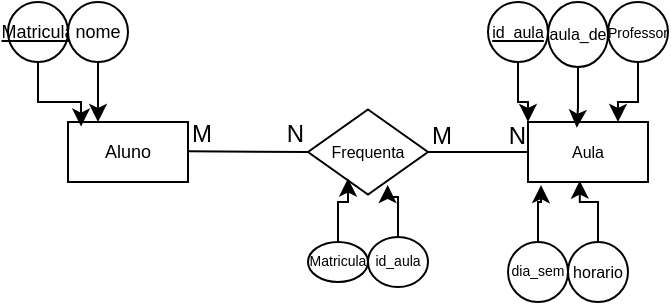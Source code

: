 <mxfile version="26.2.6">
  <diagram name="Página-1" id="RVYwOZHccxi8uKLHSNYb">
    <mxGraphModel dx="690" dy="363" grid="1" gridSize="10" guides="1" tooltips="1" connect="1" arrows="1" fold="1" page="1" pageScale="1" pageWidth="827" pageHeight="1169" math="0" shadow="0">
      <root>
        <mxCell id="0" />
        <mxCell id="1" parent="0" />
        <mxCell id="rVLTeW6lwjSzrXeNwcrQ-4" value="Aluno" style="whiteSpace=wrap;html=1;align=center;strokeWidth=1;fontSize=9;" vertex="1" parent="1">
          <mxGeometry x="70" y="130" width="60" height="30" as="geometry" />
        </mxCell>
        <mxCell id="rVLTeW6lwjSzrXeNwcrQ-5" value="Matricula" style="ellipse;whiteSpace=wrap;html=1;align=center;fontStyle=4;strokeWidth=1;fontSize=9;" vertex="1" parent="1">
          <mxGeometry x="40" y="70" width="30" height="30.0" as="geometry" />
        </mxCell>
        <mxCell id="rVLTeW6lwjSzrXeNwcrQ-6" style="edgeStyle=orthogonalEdgeStyle;rounded=0;orthogonalLoop=1;jettySize=auto;html=1;entryX=0.109;entryY=0.076;entryDx=0;entryDy=0;entryPerimeter=0;strokeWidth=1;fontSize=9;" edge="1" parent="1" source="rVLTeW6lwjSzrXeNwcrQ-5" target="rVLTeW6lwjSzrXeNwcrQ-4">
          <mxGeometry relative="1" as="geometry" />
        </mxCell>
        <mxCell id="rVLTeW6lwjSzrXeNwcrQ-10" style="edgeStyle=orthogonalEdgeStyle;rounded=0;orthogonalLoop=1;jettySize=auto;html=1;entryX=0.25;entryY=0;entryDx=0;entryDy=0;" edge="1" parent="1" source="rVLTeW6lwjSzrXeNwcrQ-7" target="rVLTeW6lwjSzrXeNwcrQ-4">
          <mxGeometry relative="1" as="geometry">
            <Array as="points" />
          </mxGeometry>
        </mxCell>
        <mxCell id="rVLTeW6lwjSzrXeNwcrQ-7" value="nome" style="ellipse;whiteSpace=wrap;html=1;align=center;strokeWidth=1;fontSize=9;" vertex="1" parent="1">
          <mxGeometry x="70" y="70" width="30" height="30" as="geometry" />
        </mxCell>
        <mxCell id="rVLTeW6lwjSzrXeNwcrQ-12" value="Aula" style="whiteSpace=wrap;html=1;align=center;fontSize=8;" vertex="1" parent="1">
          <mxGeometry x="300" y="130" width="60" height="30" as="geometry" />
        </mxCell>
        <mxCell id="rVLTeW6lwjSzrXeNwcrQ-15" style="edgeStyle=orthogonalEdgeStyle;rounded=0;orthogonalLoop=1;jettySize=auto;html=1;entryX=0;entryY=0;entryDx=0;entryDy=0;fontSize=8;" edge="1" parent="1" source="rVLTeW6lwjSzrXeNwcrQ-14" target="rVLTeW6lwjSzrXeNwcrQ-12">
          <mxGeometry relative="1" as="geometry" />
        </mxCell>
        <mxCell id="rVLTeW6lwjSzrXeNwcrQ-14" value="id_aula" style="ellipse;whiteSpace=wrap;html=1;align=center;fontStyle=4;fontSize=8;" vertex="1" parent="1">
          <mxGeometry x="280" y="70" width="30" height="30" as="geometry" />
        </mxCell>
        <mxCell id="rVLTeW6lwjSzrXeNwcrQ-16" value="aula_de" style="ellipse;whiteSpace=wrap;html=1;align=center;fontSize=8;" vertex="1" parent="1">
          <mxGeometry x="310" y="70" width="30" height="32.5" as="geometry" />
        </mxCell>
        <mxCell id="rVLTeW6lwjSzrXeNwcrQ-17" style="edgeStyle=orthogonalEdgeStyle;rounded=0;orthogonalLoop=1;jettySize=auto;html=1;entryX=0.406;entryY=0.095;entryDx=0;entryDy=0;entryPerimeter=0;" edge="1" parent="1" source="rVLTeW6lwjSzrXeNwcrQ-16" target="rVLTeW6lwjSzrXeNwcrQ-12">
          <mxGeometry relative="1" as="geometry" />
        </mxCell>
        <mxCell id="rVLTeW6lwjSzrXeNwcrQ-20" style="edgeStyle=orthogonalEdgeStyle;rounded=0;orthogonalLoop=1;jettySize=auto;html=1;entryX=0.75;entryY=0;entryDx=0;entryDy=0;" edge="1" parent="1" source="rVLTeW6lwjSzrXeNwcrQ-19" target="rVLTeW6lwjSzrXeNwcrQ-12">
          <mxGeometry relative="1" as="geometry" />
        </mxCell>
        <mxCell id="rVLTeW6lwjSzrXeNwcrQ-19" value="&lt;font style=&quot;font-size: 7px;&quot;&gt;Professor&lt;/font&gt;" style="ellipse;whiteSpace=wrap;html=1;align=center;fontSize=8;" vertex="1" parent="1">
          <mxGeometry x="340" y="70" width="30" height="30" as="geometry" />
        </mxCell>
        <mxCell id="rVLTeW6lwjSzrXeNwcrQ-24" value="dia_sem" style="ellipse;whiteSpace=wrap;html=1;align=center;fontSize=7;" vertex="1" parent="1">
          <mxGeometry x="290" y="190" width="30" height="30" as="geometry" />
        </mxCell>
        <mxCell id="rVLTeW6lwjSzrXeNwcrQ-26" style="edgeStyle=orthogonalEdgeStyle;rounded=0;orthogonalLoop=1;jettySize=auto;html=1;entryX=0.109;entryY=1.052;entryDx=0;entryDy=0;entryPerimeter=0;" edge="1" parent="1" source="rVLTeW6lwjSzrXeNwcrQ-24" target="rVLTeW6lwjSzrXeNwcrQ-12">
          <mxGeometry relative="1" as="geometry" />
        </mxCell>
        <mxCell id="rVLTeW6lwjSzrXeNwcrQ-27" value="horario" style="ellipse;whiteSpace=wrap;html=1;align=center;fontSize=8;" vertex="1" parent="1">
          <mxGeometry x="320" y="190" width="30" height="30" as="geometry" />
        </mxCell>
        <mxCell id="rVLTeW6lwjSzrXeNwcrQ-28" style="edgeStyle=orthogonalEdgeStyle;rounded=0;orthogonalLoop=1;jettySize=auto;html=1;entryX=0.431;entryY=0.978;entryDx=0;entryDy=0;entryPerimeter=0;" edge="1" parent="1" source="rVLTeW6lwjSzrXeNwcrQ-27" target="rVLTeW6lwjSzrXeNwcrQ-12">
          <mxGeometry relative="1" as="geometry" />
        </mxCell>
        <mxCell id="rVLTeW6lwjSzrXeNwcrQ-29" value="Frequenta" style="shape=rhombus;perimeter=rhombusPerimeter;whiteSpace=wrap;html=1;align=center;fontSize=8;" vertex="1" parent="1">
          <mxGeometry x="190" y="123.75" width="60" height="42.5" as="geometry" />
        </mxCell>
        <mxCell id="rVLTeW6lwjSzrXeNwcrQ-35" value="" style="endArrow=none;html=1;rounded=0;exitX=1;exitY=0.5;exitDx=0;exitDy=0;" edge="1" parent="1" source="rVLTeW6lwjSzrXeNwcrQ-29" target="rVLTeW6lwjSzrXeNwcrQ-12">
          <mxGeometry relative="1" as="geometry">
            <mxPoint x="250" y="140" as="sourcePoint" />
            <mxPoint x="410" y="140" as="targetPoint" />
          </mxGeometry>
        </mxCell>
        <mxCell id="rVLTeW6lwjSzrXeNwcrQ-36" value="M" style="resizable=0;html=1;whiteSpace=wrap;align=left;verticalAlign=bottom;" connectable="0" vertex="1" parent="rVLTeW6lwjSzrXeNwcrQ-35">
          <mxGeometry x="-1" relative="1" as="geometry" />
        </mxCell>
        <mxCell id="rVLTeW6lwjSzrXeNwcrQ-37" value="N" style="resizable=0;html=1;whiteSpace=wrap;align=right;verticalAlign=bottom;" connectable="0" vertex="1" parent="rVLTeW6lwjSzrXeNwcrQ-35">
          <mxGeometry x="1" relative="1" as="geometry" />
        </mxCell>
        <mxCell id="rVLTeW6lwjSzrXeNwcrQ-38" value="" style="endArrow=none;html=1;rounded=0;exitX=1;exitY=0.5;exitDx=0;exitDy=0;entryX=0;entryY=0.5;entryDx=0;entryDy=0;" edge="1" parent="1" target="rVLTeW6lwjSzrXeNwcrQ-29">
          <mxGeometry relative="1" as="geometry">
            <mxPoint x="130" y="144.66" as="sourcePoint" />
            <mxPoint x="180" y="144.66" as="targetPoint" />
          </mxGeometry>
        </mxCell>
        <mxCell id="rVLTeW6lwjSzrXeNwcrQ-39" value="M" style="resizable=0;html=1;whiteSpace=wrap;align=left;verticalAlign=bottom;" connectable="0" vertex="1" parent="rVLTeW6lwjSzrXeNwcrQ-38">
          <mxGeometry x="-1" relative="1" as="geometry" />
        </mxCell>
        <mxCell id="rVLTeW6lwjSzrXeNwcrQ-40" value="N" style="resizable=0;html=1;whiteSpace=wrap;align=right;verticalAlign=bottom;" connectable="0" vertex="1" parent="rVLTeW6lwjSzrXeNwcrQ-38">
          <mxGeometry x="1" relative="1" as="geometry" />
        </mxCell>
        <mxCell id="rVLTeW6lwjSzrXeNwcrQ-43" value="Matricula" style="ellipse;whiteSpace=wrap;html=1;align=center;fontSize=7;" vertex="1" parent="1">
          <mxGeometry x="190" y="190" width="30" height="20" as="geometry" />
        </mxCell>
        <mxCell id="rVLTeW6lwjSzrXeNwcrQ-44" style="edgeStyle=orthogonalEdgeStyle;rounded=0;orthogonalLoop=1;jettySize=auto;html=1;entryX=0.333;entryY=0.812;entryDx=0;entryDy=0;entryPerimeter=0;" edge="1" parent="1" source="rVLTeW6lwjSzrXeNwcrQ-43" target="rVLTeW6lwjSzrXeNwcrQ-29">
          <mxGeometry relative="1" as="geometry" />
        </mxCell>
        <mxCell id="rVLTeW6lwjSzrXeNwcrQ-45" value="id_aula" style="ellipse;whiteSpace=wrap;html=1;align=center;fontSize=7;" vertex="1" parent="1">
          <mxGeometry x="220" y="187.5" width="30" height="25" as="geometry" />
        </mxCell>
        <mxCell id="rVLTeW6lwjSzrXeNwcrQ-46" style="edgeStyle=orthogonalEdgeStyle;rounded=0;orthogonalLoop=1;jettySize=auto;html=1;entryX=0.664;entryY=0.889;entryDx=0;entryDy=0;entryPerimeter=0;" edge="1" parent="1" source="rVLTeW6lwjSzrXeNwcrQ-45" target="rVLTeW6lwjSzrXeNwcrQ-29">
          <mxGeometry relative="1" as="geometry" />
        </mxCell>
      </root>
    </mxGraphModel>
  </diagram>
</mxfile>
